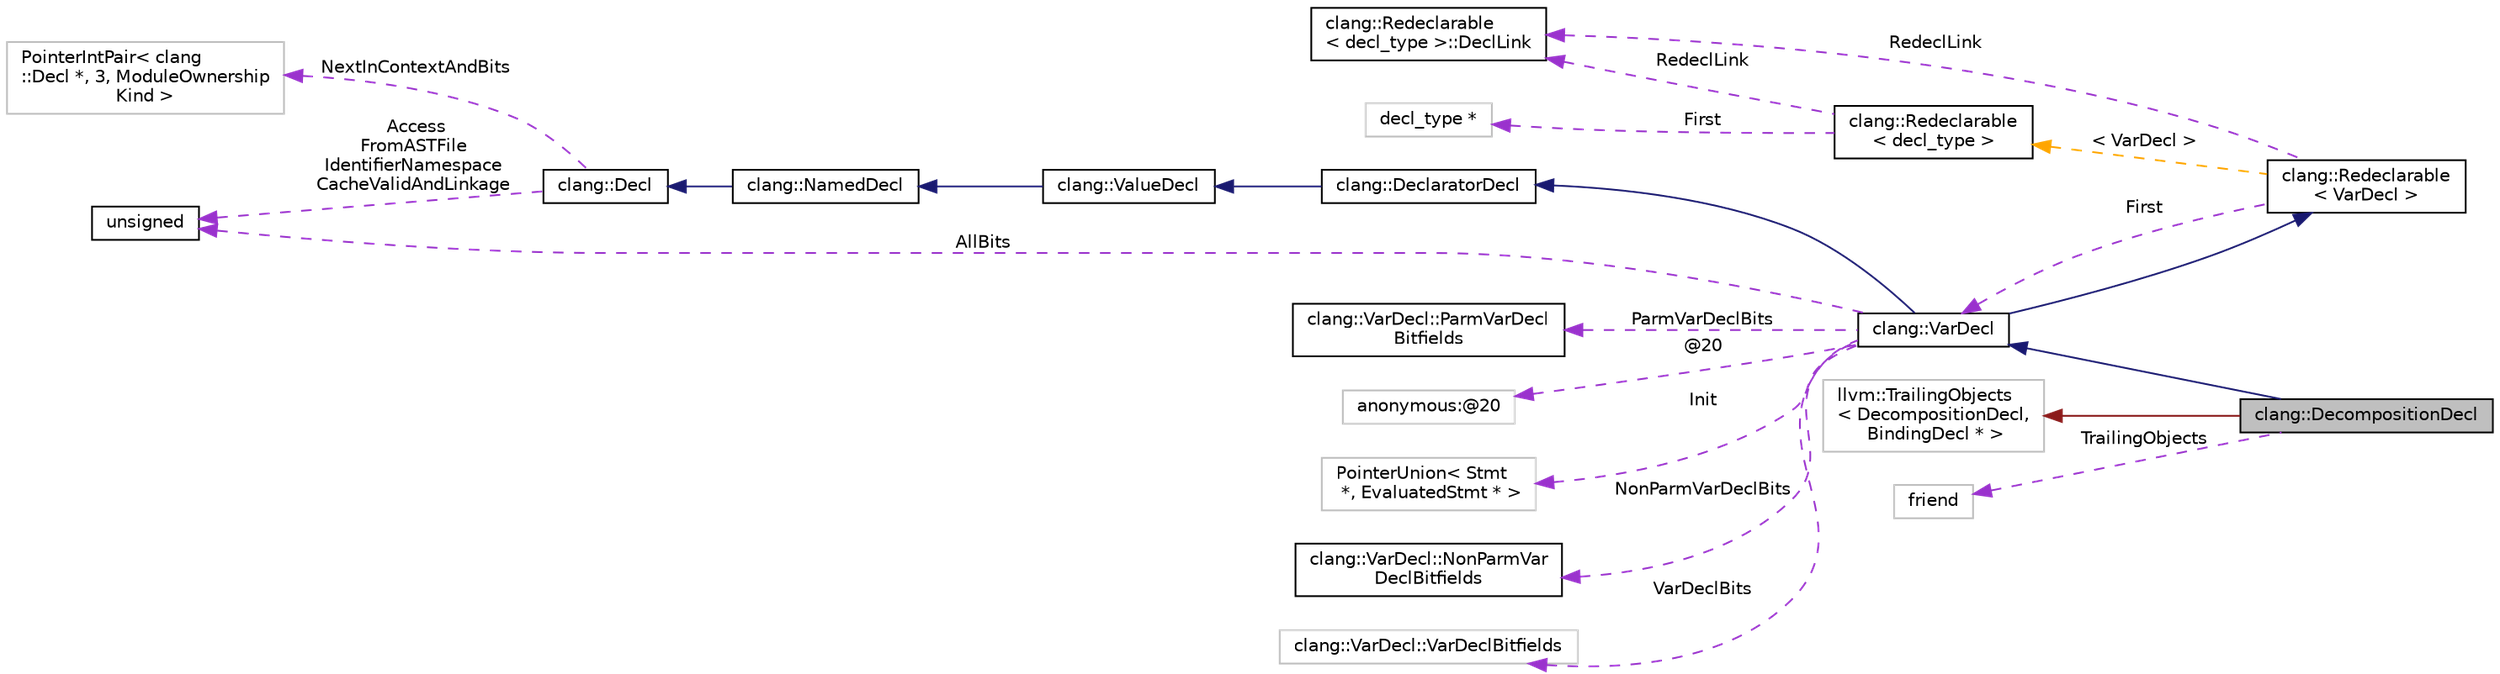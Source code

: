 digraph "clang::DecompositionDecl"
{
 // LATEX_PDF_SIZE
  bgcolor="transparent";
  edge [fontname="Helvetica",fontsize="10",labelfontname="Helvetica",labelfontsize="10"];
  node [fontname="Helvetica",fontsize="10",shape=record];
  rankdir="LR";
  Node1 [label="clang::DecompositionDecl",height=0.2,width=0.4,color="black", fillcolor="grey75", style="filled", fontcolor="black",tooltip="A decomposition declaration."];
  Node2 -> Node1 [dir="back",color="midnightblue",fontsize="10",style="solid",fontname="Helvetica"];
  Node2 [label="clang::VarDecl",height=0.2,width=0.4,color="black",URL="$classclang_1_1VarDecl.html",tooltip="Represents a variable declaration or definition."];
  Node3 -> Node2 [dir="back",color="midnightblue",fontsize="10",style="solid",fontname="Helvetica"];
  Node3 [label="clang::DeclaratorDecl",height=0.2,width=0.4,color="black",URL="$classclang_1_1DeclaratorDecl.html",tooltip="Represents a ValueDecl that came out of a declarator."];
  Node4 -> Node3 [dir="back",color="midnightblue",fontsize="10",style="solid",fontname="Helvetica"];
  Node4 [label="clang::ValueDecl",height=0.2,width=0.4,color="black",URL="$classclang_1_1ValueDecl.html",tooltip="Represent the declaration of a variable (in which case it is an lvalue) a function (in which case it ..."];
  Node5 -> Node4 [dir="back",color="midnightblue",fontsize="10",style="solid",fontname="Helvetica"];
  Node5 [label="clang::NamedDecl",height=0.2,width=0.4,color="black",URL="$classclang_1_1NamedDecl.html",tooltip="This represents a decl that may have a name."];
  Node6 -> Node5 [dir="back",color="midnightblue",fontsize="10",style="solid",fontname="Helvetica"];
  Node6 [label="clang::Decl",height=0.2,width=0.4,color="black",URL="$classclang_1_1Decl.html",tooltip="Decl - This represents one declaration (or definition), e.g."];
  Node7 -> Node6 [dir="back",color="darkorchid3",fontsize="10",style="dashed",label=" NextInContextAndBits" ,fontname="Helvetica"];
  Node7 [label="PointerIntPair\< clang\l::Decl *, 3, ModuleOwnership\lKind \>",height=0.2,width=0.4,color="grey75",tooltip=" "];
  Node8 -> Node6 [dir="back",color="darkorchid3",fontsize="10",style="dashed",label=" Access\nFromASTFile\nIdentifierNamespace\nCacheValidAndLinkage" ,fontname="Helvetica"];
  Node8 [label="unsigned",height=0.2,width=0.4,color="black",URL="$classunsigned.html",tooltip=" "];
  Node9 -> Node2 [dir="back",color="midnightblue",fontsize="10",style="solid",fontname="Helvetica"];
  Node9 [label="clang::Redeclarable\l\< VarDecl \>",height=0.2,width=0.4,color="black",URL="$classclang_1_1Redeclarable.html",tooltip=" "];
  Node10 -> Node9 [dir="back",color="darkorchid3",fontsize="10",style="dashed",label=" RedeclLink" ,fontname="Helvetica"];
  Node10 [label="clang::Redeclarable\l\< decl_type \>::DeclLink",height=0.2,width=0.4,color="black",URL="$classclang_1_1Redeclarable_1_1DeclLink.html",tooltip=" "];
  Node2 -> Node9 [dir="back",color="darkorchid3",fontsize="10",style="dashed",label=" First" ,fontname="Helvetica"];
  Node11 -> Node9 [dir="back",color="orange",fontsize="10",style="dashed",label=" \< VarDecl \>" ,fontname="Helvetica"];
  Node11 [label="clang::Redeclarable\l\< decl_type \>",height=0.2,width=0.4,color="black",URL="$classclang_1_1Redeclarable.html",tooltip="Provides common interface for the Decls that can be redeclared."];
  Node10 -> Node11 [dir="back",color="darkorchid3",fontsize="10",style="dashed",label=" RedeclLink" ,fontname="Helvetica"];
  Node12 -> Node11 [dir="back",color="darkorchid3",fontsize="10",style="dashed",label=" First" ,fontname="Helvetica"];
  Node12 [label="decl_type *",height=0.2,width=0.4,color="grey75",tooltip=" "];
  Node13 -> Node2 [dir="back",color="darkorchid3",fontsize="10",style="dashed",label=" ParmVarDeclBits" ,fontname="Helvetica"];
  Node13 [label="clang::VarDecl::ParmVarDecl\lBitfields",height=0.2,width=0.4,color="black",URL="$classclang_1_1VarDecl_1_1ParmVarDeclBitfields.html",tooltip=" "];
  Node14 -> Node2 [dir="back",color="darkorchid3",fontsize="10",style="dashed",label=" @20" ,fontname="Helvetica"];
  Node14 [label="anonymous:@20",height=0.2,width=0.4,color="grey75",tooltip=" "];
  Node15 -> Node2 [dir="back",color="darkorchid3",fontsize="10",style="dashed",label=" Init" ,fontname="Helvetica"];
  Node15 [label="PointerUnion\< Stmt\l *, EvaluatedStmt * \>",height=0.2,width=0.4,color="grey75",tooltip=" "];
  Node8 -> Node2 [dir="back",color="darkorchid3",fontsize="10",style="dashed",label=" AllBits" ,fontname="Helvetica"];
  Node16 -> Node2 [dir="back",color="darkorchid3",fontsize="10",style="dashed",label=" NonParmVarDeclBits" ,fontname="Helvetica"];
  Node16 [label="clang::VarDecl::NonParmVar\lDeclBitfields",height=0.2,width=0.4,color="black",URL="$classclang_1_1VarDecl_1_1NonParmVarDeclBitfields.html",tooltip=" "];
  Node17 -> Node2 [dir="back",color="darkorchid3",fontsize="10",style="dashed",label=" VarDeclBits" ,fontname="Helvetica"];
  Node17 [label="clang::VarDecl::VarDeclBitfields",height=0.2,width=0.4,color="grey75",tooltip=" "];
  Node18 -> Node1 [dir="back",color="firebrick4",fontsize="10",style="solid",fontname="Helvetica"];
  Node18 [label="llvm::TrailingObjects\l\< DecompositionDecl,\l BindingDecl * \>",height=0.2,width=0.4,color="grey75",tooltip=" "];
  Node19 -> Node1 [dir="back",color="darkorchid3",fontsize="10",style="dashed",label=" TrailingObjects" ,fontname="Helvetica"];
  Node19 [label="friend",height=0.2,width=0.4,color="grey75",tooltip=" "];
}
